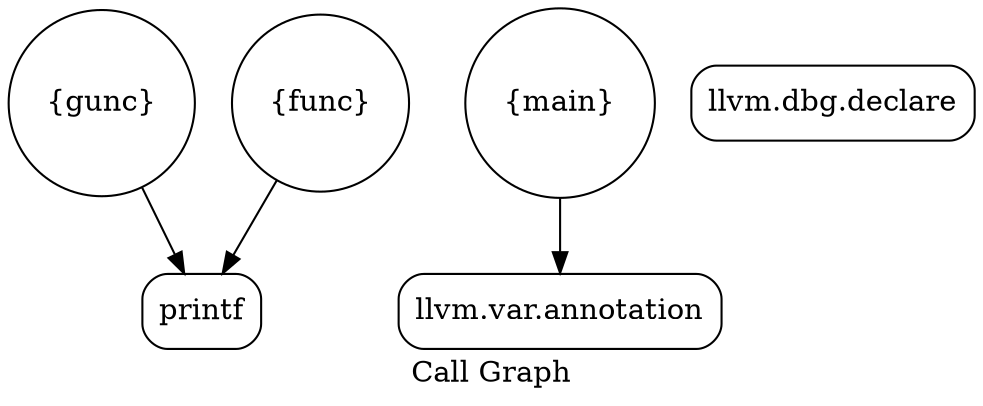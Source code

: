 digraph "Call Graph" {
	label="Call Graph";

	Node0x694cad0 [shape=record,shape=circle,label="{gunc}"];
	Node0x694cad0 -> Node0x694d3f0[color=black];
	Node0x694d3f0 [shape=record,shape=Mrecord,label="{printf}"];
	Node0x694d4f0 [shape=record,shape=circle,label="{main}"];
	Node0x694d4f0 -> Node0x694d570[color=black];
	Node0x694d370 [shape=record,shape=Mrecord,label="{llvm.dbg.declare}"];
	Node0x694d470 [shape=record,shape=circle,label="{func}"];
	Node0x694d470 -> Node0x694d3f0[color=black];
	Node0x694d570 [shape=record,shape=Mrecord,label="{llvm.var.annotation}"];
}
